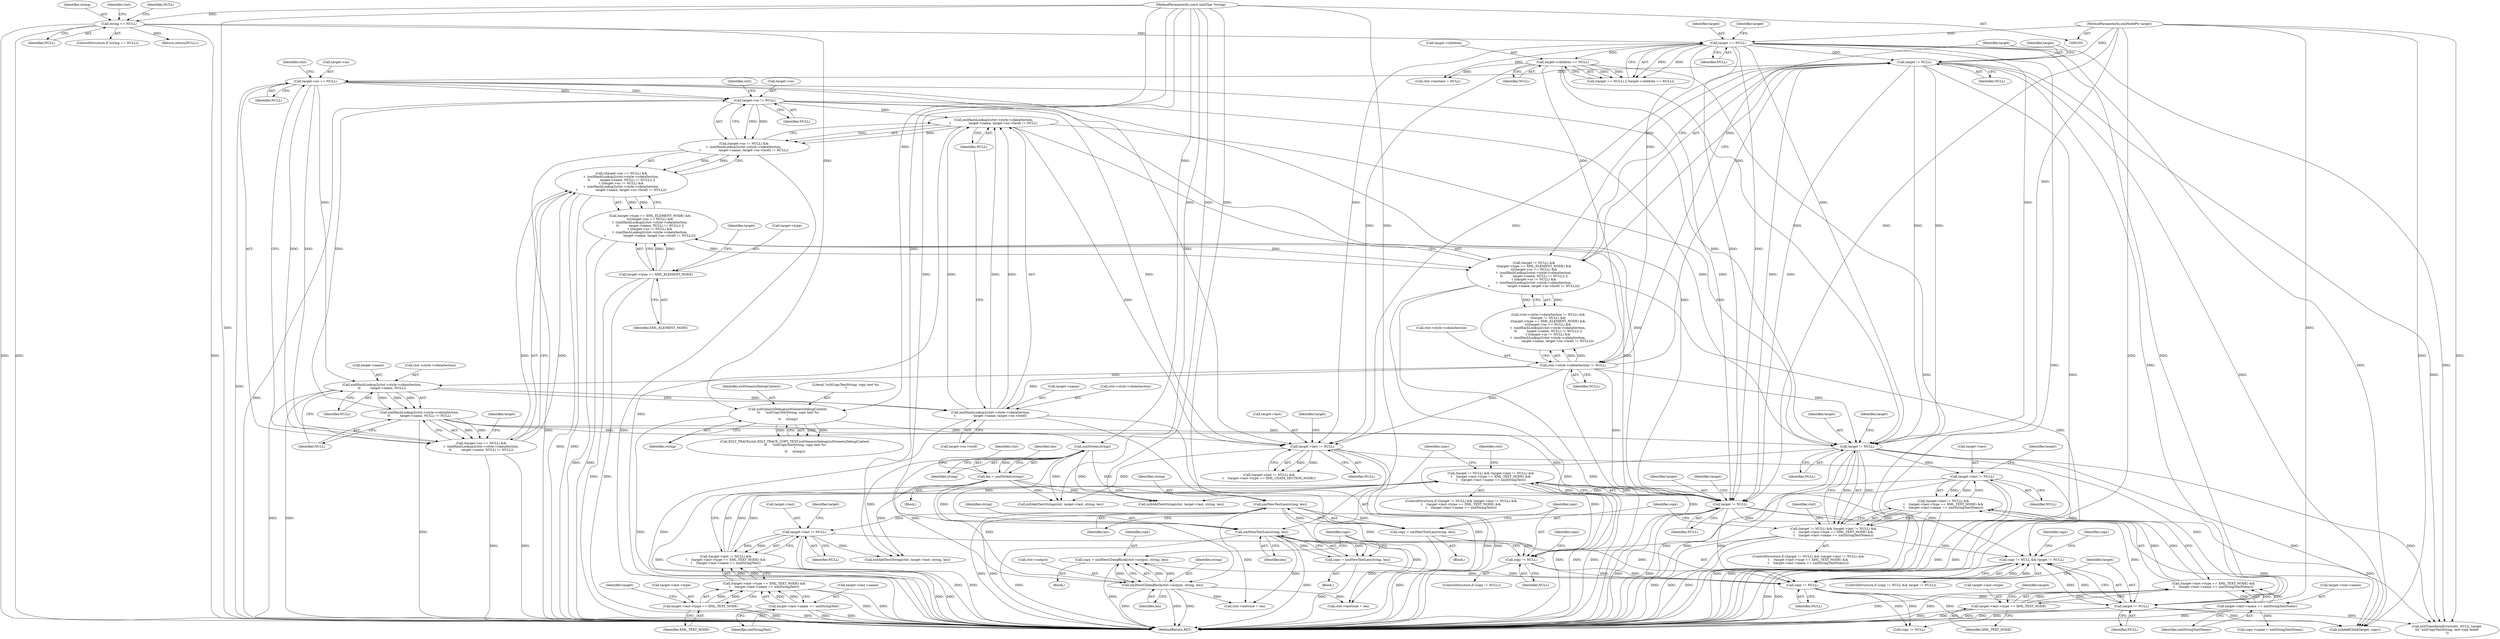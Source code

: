 digraph "0_Chrome_96dbafe288dbe2f0cc45fa3c39daf6d0c37acbab_36@API" {
"1000340" [label="(Call,copy != NULL && target != NULL)"];
"1000341" [label="(Call,copy != NULL)"];
"1000236" [label="(Call,copy = xmlNewCDataBlock(ctxt->output, string, len))"];
"1000238" [label="(Call,xmlNewCDataBlock(ctxt->output, string, len))"];
"1000144" [label="(Call,xmlStrlen(string))"];
"1000122" [label="(Call,xsltGenericDebug(xsltGenericDebugContext,\n\t\t     \"xsltCopyTextString: copy text %s\n\",\n\t\t     string))"];
"1000114" [label="(Call,string == NULL)"];
"1000108" [label="(MethodParameterIn,const xmlChar *string)"];
"1000142" [label="(Call,len = xmlStrlen(string))"];
"1000289" [label="(Call,copy != NULL)"];
"1000283" [label="(Call,copy = xmlNewTextLen(string, len))"];
"1000285" [label="(Call,xmlNewTextLen(string, len))"];
"1000250" [label="(Call,target != NULL)"];
"1000128" [label="(Call,target == NULL)"];
"1000107" [label="(MethodParameterIn,xmlNodePtr target)"];
"1000162" [label="(Call,target != NULL)"];
"1000154" [label="(Call,ctxt->style->cdataSection != NULL)"];
"1000131" [label="(Call,target->children == NULL)"];
"1000191" [label="(Call,target->ns != NULL)"];
"1000173" [label="(Call,target->ns == NULL)"];
"1000178" [label="(Call,xmlHashLookup2(ctxt->style->cdataSection,\n\t\t          target->name, NULL) != NULL)"];
"1000179" [label="(Call,xmlHashLookup2(ctxt->style->cdataSection,\n\t\t          target->name, NULL))"];
"1000196" [label="(Call,xmlHashLookup2(ctxt->style->cdataSection,\n\t                  target->name, target->ns->href) != NULL)"];
"1000197" [label="(Call,xmlHashLookup2(ctxt->style->cdataSection,\n\t                  target->name, target->ns->href))"];
"1000254" [label="(Call,target->last != NULL)"];
"1000334" [label="(Call,copy = xmlNewTextLen(string, len))"];
"1000336" [label="(Call,xmlNewTextLen(string, len))"];
"1000301" [label="(Call,target != NULL)"];
"1000215" [label="(Call,target->last != NULL)"];
"1000305" [label="(Call,target->last != NULL)"];
"1000300" [label="(Call,(target != NULL) && (target->last != NULL) &&\n\t    (target->last->type == XML_TEXT_NODE) &&\n\t    (target->last->name == xmlStringText))"];
"1000304" [label="(Call,(target->last != NULL) &&\n\t    (target->last->type == XML_TEXT_NODE) &&\n\t    (target->last->name == xmlStringText))"];
"1000310" [label="(Call,(target->last->type == XML_TEXT_NODE) &&\n\t    (target->last->name == xmlStringText))"];
"1000311" [label="(Call,target->last->type == XML_TEXT_NODE)"];
"1000318" [label="(Call,target->last->name == xmlStringText)"];
"1000249" [label="(Call,(target != NULL) && (target->last != NULL) &&\n\t    (target->last->type == XML_TEXT_NODE) &&\n\t    (target->last->name == xmlStringTextNoenc))"];
"1000253" [label="(Call,(target->last != NULL) &&\n\t    (target->last->type == XML_TEXT_NODE) &&\n\t    (target->last->name == xmlStringTextNoenc))"];
"1000259" [label="(Call,(target->last->type == XML_TEXT_NODE) &&\n\t    (target->last->name == xmlStringTextNoenc))"];
"1000260" [label="(Call,target->last->type == XML_TEXT_NODE)"];
"1000267" [label="(Call,target->last->name == xmlStringTextNoenc)"];
"1000161" [label="(Call,(target != NULL) &&\n\t(target->type == XML_ELEMENT_NODE) &&\n\t(((target->ns == NULL) &&\n\t  (xmlHashLookup2(ctxt->style->cdataSection,\n\t\t          target->name, NULL) != NULL)) ||\n\t ((target->ns != NULL) &&\n\t  (xmlHashLookup2(ctxt->style->cdataSection,\n\t                  target->name, target->ns->href) != NULL))))"];
"1000165" [label="(Call,(target->type == XML_ELEMENT_NODE) &&\n\t(((target->ns == NULL) &&\n\t  (xmlHashLookup2(ctxt->style->cdataSection,\n\t\t          target->name, NULL) != NULL)) ||\n\t ((target->ns != NULL) &&\n\t  (xmlHashLookup2(ctxt->style->cdataSection,\n\t                  target->name, target->ns->href) != NULL))))"];
"1000166" [label="(Call,target->type == XML_ELEMENT_NODE)"];
"1000171" [label="(Call,((target->ns == NULL) &&\n\t  (xmlHashLookup2(ctxt->style->cdataSection,\n\t\t          target->name, NULL) != NULL)) ||\n\t ((target->ns != NULL) &&\n\t  (xmlHashLookup2(ctxt->style->cdataSection,\n\t                  target->name, target->ns->href) != NULL)))"];
"1000172" [label="(Call,(target->ns == NULL) &&\n\t  (xmlHashLookup2(ctxt->style->cdataSection,\n\t\t          target->name, NULL) != NULL))"];
"1000190" [label="(Call,(target->ns != NULL) &&\n\t  (xmlHashLookup2(ctxt->style->cdataSection,\n\t                  target->name, target->ns->href) != NULL))"];
"1000344" [label="(Call,target != NULL)"];
"1000342" [label="(Identifier,copy)"];
"1000182" [label="(Identifier,ctxt)"];
"1000343" [label="(Identifier,NULL)"];
"1000250" [label="(Call,target != NULL)"];
"1000277" [label="(Identifier,ctxt)"];
"1000212" [label="(Block,)"];
"1000113" [label="(ControlStructure,if (string == NULL))"];
"1000288" [label="(ControlStructure,if (copy != NULL))"];
"1000369" [label="(Call,ctxt->lasttuse = len)"];
"1000276" [label="(Call,xsltAddTextString(ctxt, target->last, string, len))"];
"1000364" [label="(Call,ctxt->lasttsize = len)"];
"1000294" [label="(Identifier,copy)"];
"1000197" [label="(Call,xmlHashLookup2(ctxt->style->cdataSection,\n\t                  target->name, target->ns->href))"];
"1000303" [label="(Identifier,NULL)"];
"1000216" [label="(Call,target->last)"];
"1000338" [label="(Identifier,len)"];
"1000164" [label="(Identifier,NULL)"];
"1000345" [label="(Identifier,target)"];
"1000236" [label="(Call,copy = xmlNewCDataBlock(ctxt->output, string, len))"];
"1000127" [label="(Call,(target == NULL) || (target->children == NULL))"];
"1000161" [label="(Call,(target != NULL) &&\n\t(target->type == XML_ELEMENT_NODE) &&\n\t(((target->ns == NULL) &&\n\t  (xmlHashLookup2(ctxt->style->cdataSection,\n\t\t          target->name, NULL) != NULL)) ||\n\t ((target->ns != NULL) &&\n\t  (xmlHashLookup2(ctxt->style->cdataSection,\n\t                  target->name, target->ns->href) != NULL))))"];
"1000190" [label="(Call,(target->ns != NULL) &&\n\t  (xmlHashLookup2(ctxt->style->cdataSection,\n\t                  target->name, target->ns->href) != NULL))"];
"1000260" [label="(Call,target->last->type == XML_TEXT_NODE)"];
"1000211" [label="(Identifier,NULL)"];
"1000300" [label="(Call,(target != NULL) && (target->last != NULL) &&\n\t    (target->last->type == XML_TEXT_NODE) &&\n\t    (target->last->name == xmlStringText))"];
"1000309" [label="(Identifier,NULL)"];
"1000188" [label="(Identifier,NULL)"];
"1000253" [label="(Call,(target->last != NULL) &&\n\t    (target->last->type == XML_TEXT_NODE) &&\n\t    (target->last->name == xmlStringTextNoenc))"];
"1000249" [label="(Call,(target != NULL) && (target->last != NULL) &&\n\t    (target->last->type == XML_TEXT_NODE) &&\n\t    (target->last->name == xmlStringTextNoenc))"];
"1000165" [label="(Call,(target->type == XML_ELEMENT_NODE) &&\n\t(((target->ns == NULL) &&\n\t  (xmlHashLookup2(ctxt->style->cdataSection,\n\t\t          target->name, NULL) != NULL)) ||\n\t ((target->ns != NULL) &&\n\t  (xmlHashLookup2(ctxt->style->cdataSection,\n\t                  target->name, target->ns->href) != NULL))))"];
"1000334" [label="(Call,copy = xmlNewTextLen(string, len))"];
"1000193" [label="(Identifier,target)"];
"1000117" [label="(Return,return(NULL);)"];
"1000143" [label="(Identifier,len)"];
"1000114" [label="(Call,string == NULL)"];
"1000135" [label="(Identifier,NULL)"];
"1000108" [label="(MethodParameterIn,const xmlChar *string)"];
"1000167" [label="(Call,target->type)"];
"1000195" [label="(Identifier,NULL)"];
"1000337" [label="(Identifier,string)"];
"1000173" [label="(Call,target->ns == NULL)"];
"1000171" [label="(Call,((target->ns == NULL) &&\n\t  (xmlHashLookup2(ctxt->style->cdataSection,\n\t\t          target->name, NULL) != NULL)) ||\n\t ((target->ns != NULL) &&\n\t  (xmlHashLookup2(ctxt->style->cdataSection,\n\t                  target->name, target->ns->href) != NULL)))"];
"1000285" [label="(Call,xmlNewTextLen(string, len))"];
"1000137" [label="(Call,ctxt->lasttext = NULL)"];
"1000170" [label="(Identifier,XML_ELEMENT_NODE)"];
"1000177" [label="(Identifier,NULL)"];
"1000238" [label="(Call,xmlNewCDataBlock(ctxt->output, string, len))"];
"1000251" [label="(Identifier,target)"];
"1000311" [label="(Call,target->last->type == XML_TEXT_NODE)"];
"1000166" [label="(Call,target->type == XML_ELEMENT_NODE)"];
"1000340" [label="(Call,copy != NULL && target != NULL)"];
"1000174" [label="(Call,target->ns)"];
"1000107" [label="(MethodParameterIn,xmlNodePtr target)"];
"1000305" [label="(Call,target->last != NULL)"];
"1000119" [label="(Call,XSLT_TRACE(ctxt,XSLT_TRACE_COPY_TEXT,xsltGenericDebug(xsltGenericDebugContext,\n\t\t     \"xsltCopyTextString: copy text %s\n\",\n\t\t     string)))"];
"1000214" [label="(Call,(target->last != NULL) &&\n\t    (target->last->type == XML_CDATA_SECTION_NODE))"];
"1000189" [label="(Identifier,NULL)"];
"1000172" [label="(Call,(target->ns == NULL) &&\n\t  (xmlHashLookup2(ctxt->style->cdataSection,\n\t\t          target->name, NULL) != NULL))"];
"1000299" [label="(ControlStructure,if ((target != NULL) && (target->last != NULL) &&\n\t    (target->last->type == XML_TEXT_NODE) &&\n\t    (target->last->name == xmlStringText)))"];
"1000261" [label="(Call,target->last->type)"];
"1000131" [label="(Call,target->children == NULL)"];
"1000306" [label="(Call,target->last)"];
"1000123" [label="(Identifier,xsltGenericDebugContext)"];
"1000266" [label="(Identifier,XML_TEXT_NODE)"];
"1000160" [label="(Identifier,NULL)"];
"1000191" [label="(Call,target->ns != NULL)"];
"1000328" [label="(Identifier,ctxt)"];
"1000318" [label="(Call,target->last->name == xmlStringText)"];
"1000196" [label="(Call,xmlHashLookup2(ctxt->style->cdataSection,\n\t                  target->name, target->ns->href) != NULL)"];
"1000155" [label="(Call,ctxt->style->cdataSection)"];
"1000388" [label="(MethodReturn,RET)"];
"1000120" [label="(Identifier,ctxt)"];
"1000248" [label="(ControlStructure,if ((target != NULL) && (target->last != NULL) &&\n\t    (target->last->type == XML_TEXT_NODE) &&\n\t    (target->last->name == xmlStringTextNoenc)))"];
"1000314" [label="(Identifier,target)"];
"1000268" [label="(Call,target->last->name)"];
"1000376" [label="(Call,xsltTransformError(ctxt, NULL, target,\n\t\t\t \"xsltCopyTextString: text copy failed\n\"))"];
"1000144" [label="(Call,xmlStrlen(string))"];
"1000150" [label="(Identifier,ctxt)"];
"1000341" [label="(Call,copy != NULL)"];
"1000125" [label="(Identifier,string)"];
"1000310" [label="(Call,(target->last->type == XML_TEXT_NODE) &&\n\t    (target->last->name == xmlStringText))"];
"1000286" [label="(Identifier,string)"];
"1000346" [label="(Identifier,NULL)"];
"1000290" [label="(Identifier,copy)"];
"1000258" [label="(Identifier,NULL)"];
"1000179" [label="(Call,xmlHashLookup2(ctxt->style->cdataSection,\n\t\t          target->name, NULL))"];
"1000291" [label="(Identifier,NULL)"];
"1000128" [label="(Call,target == NULL)"];
"1000162" [label="(Call,target != NULL)"];
"1000142" [label="(Call,len = xmlStrlen(string))"];
"1000263" [label="(Identifier,target)"];
"1000223" [label="(Identifier,target)"];
"1000336" [label="(Call,xmlNewTextLen(string, len))"];
"1000307" [label="(Identifier,target)"];
"1000344" [label="(Call,target != NULL)"];
"1000252" [label="(Identifier,NULL)"];
"1000116" [label="(Identifier,NULL)"];
"1000349" [label="(Call,xsltAddChild(target, copy))"];
"1000124" [label="(Literal,\"xsltCopyTextString: copy text %s\n\")"];
"1000130" [label="(Identifier,NULL)"];
"1000239" [label="(Call,ctxt->output)"];
"1000289" [label="(Call,copy != NULL)"];
"1000215" [label="(Call,target->last != NULL)"];
"1000122" [label="(Call,xsltGenericDebug(xsltGenericDebugContext,\n\t\t     \"xsltCopyTextString: copy text %s\n\",\n\t\t     string))"];
"1000256" [label="(Identifier,target)"];
"1000118" [label="(Identifier,NULL)"];
"1000133" [label="(Identifier,target)"];
"1000292" [label="(Call,copy->name = xmlStringTextNoenc)"];
"1000219" [label="(Identifier,NULL)"];
"1000154" [label="(Call,ctxt->style->cdataSection != NULL)"];
"1000203" [label="(Call,target->name)"];
"1000115" [label="(Identifier,string)"];
"1000287" [label="(Identifier,len)"];
"1000321" [label="(Identifier,target)"];
"1000192" [label="(Call,target->ns)"];
"1000129" [label="(Identifier,target)"];
"1000200" [label="(Identifier,ctxt)"];
"1000242" [label="(Identifier,string)"];
"1000206" [label="(Call,target->ns->href)"];
"1000312" [label="(Call,target->last->type)"];
"1000185" [label="(Call,target->name)"];
"1000317" [label="(Identifier,XML_TEXT_NODE)"];
"1000298" [label="(Block,)"];
"1000259" [label="(Call,(target->last->type == XML_TEXT_NODE) &&\n\t    (target->last->name == xmlStringTextNoenc))"];
"1000339" [label="(ControlStructure,if (copy != NULL && target != NULL))"];
"1000284" [label="(Identifier,copy)"];
"1000110" [label="(Block,)"];
"1000304" [label="(Call,(target->last != NULL) &&\n\t    (target->last->type == XML_TEXT_NODE) &&\n\t    (target->last->name == xmlStringText))"];
"1000267" [label="(Call,target->last->name == xmlStringTextNoenc)"];
"1000178" [label="(Call,xmlHashLookup2(ctxt->style->cdataSection,\n\t\t          target->name, NULL) != NULL)"];
"1000273" [label="(Identifier,xmlStringTextNoenc)"];
"1000283" [label="(Call,copy = xmlNewTextLen(string, len))"];
"1000153" [label="(Call,(ctxt->style->cdataSection != NULL) &&\n\t(target != NULL) &&\n\t(target->type == XML_ELEMENT_NODE) &&\n\t(((target->ns == NULL) &&\n\t  (xmlHashLookup2(ctxt->style->cdataSection,\n\t\t          target->name, NULL) != NULL)) ||\n\t ((target->ns != NULL) &&\n\t  (xmlHashLookup2(ctxt->style->cdataSection,\n\t                  target->name, target->ns->href) != NULL))))"];
"1000163" [label="(Identifier,target)"];
"1000270" [label="(Identifier,target)"];
"1000247" [label="(Block,)"];
"1000255" [label="(Call,target->last)"];
"1000327" [label="(Call,xsltAddTextString(ctxt, target->last, string, len))"];
"1000324" [label="(Identifier,xmlStringText)"];
"1000175" [label="(Identifier,target)"];
"1000348" [label="(Identifier,copy)"];
"1000132" [label="(Call,target->children)"];
"1000302" [label="(Identifier,target)"];
"1000354" [label="(Identifier,copy)"];
"1000254" [label="(Call,target->last != NULL)"];
"1000301" [label="(Call,target != NULL)"];
"1000237" [label="(Identifier,copy)"];
"1000145" [label="(Identifier,string)"];
"1000319" [label="(Call,target->last->name)"];
"1000180" [label="(Call,ctxt->style->cdataSection)"];
"1000335" [label="(Identifier,copy)"];
"1000353" [label="(Call,copy != NULL)"];
"1000243" [label="(Identifier,len)"];
"1000229" [label="(Call,xsltAddTextString(ctxt, target->last, string, len))"];
"1000168" [label="(Identifier,target)"];
"1000198" [label="(Call,ctxt->style->cdataSection)"];
"1000340" -> "1000339"  [label="AST: "];
"1000340" -> "1000341"  [label="CFG: "];
"1000340" -> "1000344"  [label="CFG: "];
"1000341" -> "1000340"  [label="AST: "];
"1000344" -> "1000340"  [label="AST: "];
"1000348" -> "1000340"  [label="CFG: "];
"1000354" -> "1000340"  [label="CFG: "];
"1000340" -> "1000388"  [label="DDG: "];
"1000340" -> "1000388"  [label="DDG: "];
"1000341" -> "1000340"  [label="DDG: "];
"1000341" -> "1000340"  [label="DDG: "];
"1000300" -> "1000340"  [label="DDG: "];
"1000249" -> "1000340"  [label="DDG: "];
"1000161" -> "1000340"  [label="DDG: "];
"1000344" -> "1000340"  [label="DDG: "];
"1000344" -> "1000340"  [label="DDG: "];
"1000341" -> "1000343"  [label="CFG: "];
"1000342" -> "1000341"  [label="AST: "];
"1000343" -> "1000341"  [label="AST: "];
"1000345" -> "1000341"  [label="CFG: "];
"1000236" -> "1000341"  [label="DDG: "];
"1000289" -> "1000341"  [label="DDG: "];
"1000289" -> "1000341"  [label="DDG: "];
"1000334" -> "1000341"  [label="DDG: "];
"1000301" -> "1000341"  [label="DDG: "];
"1000215" -> "1000341"  [label="DDG: "];
"1000305" -> "1000341"  [label="DDG: "];
"1000341" -> "1000344"  [label="DDG: "];
"1000341" -> "1000349"  [label="DDG: "];
"1000341" -> "1000353"  [label="DDG: "];
"1000341" -> "1000353"  [label="DDG: "];
"1000236" -> "1000212"  [label="AST: "];
"1000236" -> "1000238"  [label="CFG: "];
"1000237" -> "1000236"  [label="AST: "];
"1000238" -> "1000236"  [label="AST: "];
"1000342" -> "1000236"  [label="CFG: "];
"1000236" -> "1000388"  [label="DDG: "];
"1000238" -> "1000236"  [label="DDG: "];
"1000238" -> "1000236"  [label="DDG: "];
"1000238" -> "1000236"  [label="DDG: "];
"1000238" -> "1000243"  [label="CFG: "];
"1000239" -> "1000238"  [label="AST: "];
"1000242" -> "1000238"  [label="AST: "];
"1000243" -> "1000238"  [label="AST: "];
"1000238" -> "1000388"  [label="DDG: "];
"1000238" -> "1000388"  [label="DDG: "];
"1000238" -> "1000388"  [label="DDG: "];
"1000144" -> "1000238"  [label="DDG: "];
"1000108" -> "1000238"  [label="DDG: "];
"1000142" -> "1000238"  [label="DDG: "];
"1000238" -> "1000364"  [label="DDG: "];
"1000238" -> "1000369"  [label="DDG: "];
"1000144" -> "1000142"  [label="AST: "];
"1000144" -> "1000145"  [label="CFG: "];
"1000145" -> "1000144"  [label="AST: "];
"1000142" -> "1000144"  [label="CFG: "];
"1000144" -> "1000142"  [label="DDG: "];
"1000122" -> "1000144"  [label="DDG: "];
"1000108" -> "1000144"  [label="DDG: "];
"1000144" -> "1000229"  [label="DDG: "];
"1000144" -> "1000276"  [label="DDG: "];
"1000144" -> "1000285"  [label="DDG: "];
"1000144" -> "1000327"  [label="DDG: "];
"1000144" -> "1000336"  [label="DDG: "];
"1000122" -> "1000119"  [label="AST: "];
"1000122" -> "1000125"  [label="CFG: "];
"1000123" -> "1000122"  [label="AST: "];
"1000124" -> "1000122"  [label="AST: "];
"1000125" -> "1000122"  [label="AST: "];
"1000119" -> "1000122"  [label="CFG: "];
"1000122" -> "1000388"  [label="DDG: "];
"1000122" -> "1000119"  [label="DDG: "];
"1000122" -> "1000119"  [label="DDG: "];
"1000122" -> "1000119"  [label="DDG: "];
"1000114" -> "1000122"  [label="DDG: "];
"1000108" -> "1000122"  [label="DDG: "];
"1000114" -> "1000113"  [label="AST: "];
"1000114" -> "1000116"  [label="CFG: "];
"1000115" -> "1000114"  [label="AST: "];
"1000116" -> "1000114"  [label="AST: "];
"1000118" -> "1000114"  [label="CFG: "];
"1000120" -> "1000114"  [label="CFG: "];
"1000114" -> "1000388"  [label="DDG: "];
"1000114" -> "1000388"  [label="DDG: "];
"1000114" -> "1000388"  [label="DDG: "];
"1000108" -> "1000114"  [label="DDG: "];
"1000114" -> "1000117"  [label="DDG: "];
"1000114" -> "1000128"  [label="DDG: "];
"1000108" -> "1000105"  [label="AST: "];
"1000108" -> "1000388"  [label="DDG: "];
"1000108" -> "1000229"  [label="DDG: "];
"1000108" -> "1000276"  [label="DDG: "];
"1000108" -> "1000285"  [label="DDG: "];
"1000108" -> "1000327"  [label="DDG: "];
"1000108" -> "1000336"  [label="DDG: "];
"1000142" -> "1000110"  [label="AST: "];
"1000143" -> "1000142"  [label="AST: "];
"1000150" -> "1000142"  [label="CFG: "];
"1000142" -> "1000388"  [label="DDG: "];
"1000142" -> "1000229"  [label="DDG: "];
"1000142" -> "1000276"  [label="DDG: "];
"1000142" -> "1000285"  [label="DDG: "];
"1000142" -> "1000327"  [label="DDG: "];
"1000142" -> "1000336"  [label="DDG: "];
"1000289" -> "1000288"  [label="AST: "];
"1000289" -> "1000291"  [label="CFG: "];
"1000290" -> "1000289"  [label="AST: "];
"1000291" -> "1000289"  [label="AST: "];
"1000294" -> "1000289"  [label="CFG: "];
"1000342" -> "1000289"  [label="CFG: "];
"1000283" -> "1000289"  [label="DDG: "];
"1000250" -> "1000289"  [label="DDG: "];
"1000254" -> "1000289"  [label="DDG: "];
"1000283" -> "1000247"  [label="AST: "];
"1000283" -> "1000285"  [label="CFG: "];
"1000284" -> "1000283"  [label="AST: "];
"1000285" -> "1000283"  [label="AST: "];
"1000290" -> "1000283"  [label="CFG: "];
"1000283" -> "1000388"  [label="DDG: "];
"1000285" -> "1000283"  [label="DDG: "];
"1000285" -> "1000283"  [label="DDG: "];
"1000285" -> "1000287"  [label="CFG: "];
"1000286" -> "1000285"  [label="AST: "];
"1000287" -> "1000285"  [label="AST: "];
"1000285" -> "1000388"  [label="DDG: "];
"1000285" -> "1000388"  [label="DDG: "];
"1000285" -> "1000364"  [label="DDG: "];
"1000285" -> "1000369"  [label="DDG: "];
"1000250" -> "1000249"  [label="AST: "];
"1000250" -> "1000252"  [label="CFG: "];
"1000251" -> "1000250"  [label="AST: "];
"1000252" -> "1000250"  [label="AST: "];
"1000256" -> "1000250"  [label="CFG: "];
"1000249" -> "1000250"  [label="CFG: "];
"1000250" -> "1000388"  [label="DDG: "];
"1000250" -> "1000388"  [label="DDG: "];
"1000250" -> "1000249"  [label="DDG: "];
"1000250" -> "1000249"  [label="DDG: "];
"1000128" -> "1000250"  [label="DDG: "];
"1000128" -> "1000250"  [label="DDG: "];
"1000162" -> "1000250"  [label="DDG: "];
"1000162" -> "1000250"  [label="DDG: "];
"1000107" -> "1000250"  [label="DDG: "];
"1000191" -> "1000250"  [label="DDG: "];
"1000173" -> "1000250"  [label="DDG: "];
"1000154" -> "1000250"  [label="DDG: "];
"1000178" -> "1000250"  [label="DDG: "];
"1000131" -> "1000250"  [label="DDG: "];
"1000196" -> "1000250"  [label="DDG: "];
"1000250" -> "1000254"  [label="DDG: "];
"1000250" -> "1000344"  [label="DDG: "];
"1000250" -> "1000349"  [label="DDG: "];
"1000250" -> "1000376"  [label="DDG: "];
"1000128" -> "1000127"  [label="AST: "];
"1000128" -> "1000130"  [label="CFG: "];
"1000129" -> "1000128"  [label="AST: "];
"1000130" -> "1000128"  [label="AST: "];
"1000133" -> "1000128"  [label="CFG: "];
"1000127" -> "1000128"  [label="CFG: "];
"1000128" -> "1000388"  [label="DDG: "];
"1000128" -> "1000127"  [label="DDG: "];
"1000128" -> "1000127"  [label="DDG: "];
"1000107" -> "1000128"  [label="DDG: "];
"1000128" -> "1000131"  [label="DDG: "];
"1000128" -> "1000137"  [label="DDG: "];
"1000128" -> "1000154"  [label="DDG: "];
"1000128" -> "1000162"  [label="DDG: "];
"1000128" -> "1000215"  [label="DDG: "];
"1000128" -> "1000301"  [label="DDG: "];
"1000128" -> "1000301"  [label="DDG: "];
"1000128" -> "1000344"  [label="DDG: "];
"1000128" -> "1000349"  [label="DDG: "];
"1000128" -> "1000376"  [label="DDG: "];
"1000107" -> "1000105"  [label="AST: "];
"1000107" -> "1000388"  [label="DDG: "];
"1000107" -> "1000162"  [label="DDG: "];
"1000107" -> "1000301"  [label="DDG: "];
"1000107" -> "1000344"  [label="DDG: "];
"1000107" -> "1000349"  [label="DDG: "];
"1000107" -> "1000376"  [label="DDG: "];
"1000162" -> "1000161"  [label="AST: "];
"1000162" -> "1000164"  [label="CFG: "];
"1000163" -> "1000162"  [label="AST: "];
"1000164" -> "1000162"  [label="AST: "];
"1000168" -> "1000162"  [label="CFG: "];
"1000161" -> "1000162"  [label="CFG: "];
"1000162" -> "1000388"  [label="DDG: "];
"1000162" -> "1000161"  [label="DDG: "];
"1000162" -> "1000161"  [label="DDG: "];
"1000154" -> "1000162"  [label="DDG: "];
"1000162" -> "1000173"  [label="DDG: "];
"1000162" -> "1000215"  [label="DDG: "];
"1000162" -> "1000301"  [label="DDG: "];
"1000162" -> "1000301"  [label="DDG: "];
"1000162" -> "1000344"  [label="DDG: "];
"1000162" -> "1000349"  [label="DDG: "];
"1000162" -> "1000376"  [label="DDG: "];
"1000154" -> "1000153"  [label="AST: "];
"1000154" -> "1000160"  [label="CFG: "];
"1000155" -> "1000154"  [label="AST: "];
"1000160" -> "1000154"  [label="AST: "];
"1000163" -> "1000154"  [label="CFG: "];
"1000153" -> "1000154"  [label="CFG: "];
"1000154" -> "1000388"  [label="DDG: "];
"1000154" -> "1000153"  [label="DDG: "];
"1000154" -> "1000153"  [label="DDG: "];
"1000131" -> "1000154"  [label="DDG: "];
"1000154" -> "1000179"  [label="DDG: "];
"1000154" -> "1000197"  [label="DDG: "];
"1000154" -> "1000215"  [label="DDG: "];
"1000154" -> "1000301"  [label="DDG: "];
"1000131" -> "1000127"  [label="AST: "];
"1000131" -> "1000135"  [label="CFG: "];
"1000132" -> "1000131"  [label="AST: "];
"1000135" -> "1000131"  [label="AST: "];
"1000127" -> "1000131"  [label="CFG: "];
"1000131" -> "1000388"  [label="DDG: "];
"1000131" -> "1000127"  [label="DDG: "];
"1000131" -> "1000127"  [label="DDG: "];
"1000131" -> "1000137"  [label="DDG: "];
"1000131" -> "1000215"  [label="DDG: "];
"1000131" -> "1000301"  [label="DDG: "];
"1000191" -> "1000190"  [label="AST: "];
"1000191" -> "1000195"  [label="CFG: "];
"1000192" -> "1000191"  [label="AST: "];
"1000195" -> "1000191"  [label="AST: "];
"1000200" -> "1000191"  [label="CFG: "];
"1000190" -> "1000191"  [label="CFG: "];
"1000191" -> "1000388"  [label="DDG: "];
"1000191" -> "1000190"  [label="DDG: "];
"1000191" -> "1000190"  [label="DDG: "];
"1000173" -> "1000191"  [label="DDG: "];
"1000173" -> "1000191"  [label="DDG: "];
"1000178" -> "1000191"  [label="DDG: "];
"1000191" -> "1000196"  [label="DDG: "];
"1000191" -> "1000215"  [label="DDG: "];
"1000191" -> "1000301"  [label="DDG: "];
"1000173" -> "1000172"  [label="AST: "];
"1000173" -> "1000177"  [label="CFG: "];
"1000174" -> "1000173"  [label="AST: "];
"1000177" -> "1000173"  [label="AST: "];
"1000182" -> "1000173"  [label="CFG: "];
"1000172" -> "1000173"  [label="CFG: "];
"1000173" -> "1000388"  [label="DDG: "];
"1000173" -> "1000172"  [label="DDG: "];
"1000173" -> "1000172"  [label="DDG: "];
"1000173" -> "1000179"  [label="DDG: "];
"1000173" -> "1000215"  [label="DDG: "];
"1000173" -> "1000301"  [label="DDG: "];
"1000178" -> "1000172"  [label="AST: "];
"1000178" -> "1000189"  [label="CFG: "];
"1000179" -> "1000178"  [label="AST: "];
"1000189" -> "1000178"  [label="AST: "];
"1000172" -> "1000178"  [label="CFG: "];
"1000178" -> "1000388"  [label="DDG: "];
"1000178" -> "1000172"  [label="DDG: "];
"1000178" -> "1000172"  [label="DDG: "];
"1000179" -> "1000178"  [label="DDG: "];
"1000179" -> "1000178"  [label="DDG: "];
"1000179" -> "1000178"  [label="DDG: "];
"1000178" -> "1000215"  [label="DDG: "];
"1000178" -> "1000301"  [label="DDG: "];
"1000179" -> "1000188"  [label="CFG: "];
"1000180" -> "1000179"  [label="AST: "];
"1000185" -> "1000179"  [label="AST: "];
"1000188" -> "1000179"  [label="AST: "];
"1000189" -> "1000179"  [label="CFG: "];
"1000179" -> "1000388"  [label="DDG: "];
"1000179" -> "1000388"  [label="DDG: "];
"1000179" -> "1000197"  [label="DDG: "];
"1000179" -> "1000197"  [label="DDG: "];
"1000196" -> "1000190"  [label="AST: "];
"1000196" -> "1000211"  [label="CFG: "];
"1000197" -> "1000196"  [label="AST: "];
"1000211" -> "1000196"  [label="AST: "];
"1000190" -> "1000196"  [label="CFG: "];
"1000196" -> "1000388"  [label="DDG: "];
"1000196" -> "1000190"  [label="DDG: "];
"1000196" -> "1000190"  [label="DDG: "];
"1000197" -> "1000196"  [label="DDG: "];
"1000197" -> "1000196"  [label="DDG: "];
"1000197" -> "1000196"  [label="DDG: "];
"1000196" -> "1000215"  [label="DDG: "];
"1000196" -> "1000301"  [label="DDG: "];
"1000197" -> "1000206"  [label="CFG: "];
"1000198" -> "1000197"  [label="AST: "];
"1000203" -> "1000197"  [label="AST: "];
"1000206" -> "1000197"  [label="AST: "];
"1000211" -> "1000197"  [label="CFG: "];
"1000197" -> "1000388"  [label="DDG: "];
"1000197" -> "1000388"  [label="DDG: "];
"1000197" -> "1000388"  [label="DDG: "];
"1000254" -> "1000253"  [label="AST: "];
"1000254" -> "1000258"  [label="CFG: "];
"1000255" -> "1000254"  [label="AST: "];
"1000258" -> "1000254"  [label="AST: "];
"1000263" -> "1000254"  [label="CFG: "];
"1000253" -> "1000254"  [label="CFG: "];
"1000254" -> "1000388"  [label="DDG: "];
"1000254" -> "1000388"  [label="DDG: "];
"1000254" -> "1000253"  [label="DDG: "];
"1000254" -> "1000253"  [label="DDG: "];
"1000254" -> "1000276"  [label="DDG: "];
"1000334" -> "1000298"  [label="AST: "];
"1000334" -> "1000336"  [label="CFG: "];
"1000335" -> "1000334"  [label="AST: "];
"1000336" -> "1000334"  [label="AST: "];
"1000342" -> "1000334"  [label="CFG: "];
"1000334" -> "1000388"  [label="DDG: "];
"1000336" -> "1000334"  [label="DDG: "];
"1000336" -> "1000334"  [label="DDG: "];
"1000336" -> "1000338"  [label="CFG: "];
"1000337" -> "1000336"  [label="AST: "];
"1000338" -> "1000336"  [label="AST: "];
"1000336" -> "1000388"  [label="DDG: "];
"1000336" -> "1000388"  [label="DDG: "];
"1000336" -> "1000364"  [label="DDG: "];
"1000336" -> "1000369"  [label="DDG: "];
"1000301" -> "1000300"  [label="AST: "];
"1000301" -> "1000303"  [label="CFG: "];
"1000302" -> "1000301"  [label="AST: "];
"1000303" -> "1000301"  [label="AST: "];
"1000307" -> "1000301"  [label="CFG: "];
"1000300" -> "1000301"  [label="CFG: "];
"1000301" -> "1000388"  [label="DDG: "];
"1000301" -> "1000388"  [label="DDG: "];
"1000301" -> "1000300"  [label="DDG: "];
"1000301" -> "1000300"  [label="DDG: "];
"1000301" -> "1000305"  [label="DDG: "];
"1000301" -> "1000344"  [label="DDG: "];
"1000301" -> "1000349"  [label="DDG: "];
"1000301" -> "1000376"  [label="DDG: "];
"1000215" -> "1000214"  [label="AST: "];
"1000215" -> "1000219"  [label="CFG: "];
"1000216" -> "1000215"  [label="AST: "];
"1000219" -> "1000215"  [label="AST: "];
"1000223" -> "1000215"  [label="CFG: "];
"1000214" -> "1000215"  [label="CFG: "];
"1000215" -> "1000388"  [label="DDG: "];
"1000215" -> "1000388"  [label="DDG: "];
"1000215" -> "1000214"  [label="DDG: "];
"1000215" -> "1000214"  [label="DDG: "];
"1000215" -> "1000229"  [label="DDG: "];
"1000305" -> "1000304"  [label="AST: "];
"1000305" -> "1000309"  [label="CFG: "];
"1000306" -> "1000305"  [label="AST: "];
"1000309" -> "1000305"  [label="AST: "];
"1000314" -> "1000305"  [label="CFG: "];
"1000304" -> "1000305"  [label="CFG: "];
"1000305" -> "1000388"  [label="DDG: "];
"1000305" -> "1000388"  [label="DDG: "];
"1000305" -> "1000304"  [label="DDG: "];
"1000305" -> "1000304"  [label="DDG: "];
"1000305" -> "1000327"  [label="DDG: "];
"1000300" -> "1000299"  [label="AST: "];
"1000300" -> "1000304"  [label="CFG: "];
"1000304" -> "1000300"  [label="AST: "];
"1000328" -> "1000300"  [label="CFG: "];
"1000335" -> "1000300"  [label="CFG: "];
"1000300" -> "1000388"  [label="DDG: "];
"1000300" -> "1000388"  [label="DDG: "];
"1000300" -> "1000388"  [label="DDG: "];
"1000304" -> "1000300"  [label="DDG: "];
"1000304" -> "1000300"  [label="DDG: "];
"1000304" -> "1000310"  [label="CFG: "];
"1000310" -> "1000304"  [label="AST: "];
"1000304" -> "1000388"  [label="DDG: "];
"1000304" -> "1000388"  [label="DDG: "];
"1000310" -> "1000304"  [label="DDG: "];
"1000310" -> "1000304"  [label="DDG: "];
"1000310" -> "1000311"  [label="CFG: "];
"1000310" -> "1000318"  [label="CFG: "];
"1000311" -> "1000310"  [label="AST: "];
"1000318" -> "1000310"  [label="AST: "];
"1000310" -> "1000388"  [label="DDG: "];
"1000310" -> "1000388"  [label="DDG: "];
"1000311" -> "1000310"  [label="DDG: "];
"1000311" -> "1000310"  [label="DDG: "];
"1000318" -> "1000310"  [label="DDG: "];
"1000318" -> "1000310"  [label="DDG: "];
"1000311" -> "1000317"  [label="CFG: "];
"1000312" -> "1000311"  [label="AST: "];
"1000317" -> "1000311"  [label="AST: "];
"1000321" -> "1000311"  [label="CFG: "];
"1000311" -> "1000388"  [label="DDG: "];
"1000311" -> "1000388"  [label="DDG: "];
"1000318" -> "1000324"  [label="CFG: "];
"1000319" -> "1000318"  [label="AST: "];
"1000324" -> "1000318"  [label="AST: "];
"1000318" -> "1000388"  [label="DDG: "];
"1000318" -> "1000388"  [label="DDG: "];
"1000249" -> "1000248"  [label="AST: "];
"1000249" -> "1000253"  [label="CFG: "];
"1000253" -> "1000249"  [label="AST: "];
"1000277" -> "1000249"  [label="CFG: "];
"1000284" -> "1000249"  [label="CFG: "];
"1000249" -> "1000388"  [label="DDG: "];
"1000249" -> "1000388"  [label="DDG: "];
"1000249" -> "1000388"  [label="DDG: "];
"1000253" -> "1000249"  [label="DDG: "];
"1000253" -> "1000249"  [label="DDG: "];
"1000253" -> "1000259"  [label="CFG: "];
"1000259" -> "1000253"  [label="AST: "];
"1000253" -> "1000388"  [label="DDG: "];
"1000253" -> "1000388"  [label="DDG: "];
"1000259" -> "1000253"  [label="DDG: "];
"1000259" -> "1000253"  [label="DDG: "];
"1000259" -> "1000260"  [label="CFG: "];
"1000259" -> "1000267"  [label="CFG: "];
"1000260" -> "1000259"  [label="AST: "];
"1000267" -> "1000259"  [label="AST: "];
"1000259" -> "1000388"  [label="DDG: "];
"1000259" -> "1000388"  [label="DDG: "];
"1000260" -> "1000259"  [label="DDG: "];
"1000260" -> "1000259"  [label="DDG: "];
"1000267" -> "1000259"  [label="DDG: "];
"1000267" -> "1000259"  [label="DDG: "];
"1000260" -> "1000266"  [label="CFG: "];
"1000261" -> "1000260"  [label="AST: "];
"1000266" -> "1000260"  [label="AST: "];
"1000270" -> "1000260"  [label="CFG: "];
"1000260" -> "1000388"  [label="DDG: "];
"1000260" -> "1000388"  [label="DDG: "];
"1000267" -> "1000273"  [label="CFG: "];
"1000268" -> "1000267"  [label="AST: "];
"1000273" -> "1000267"  [label="AST: "];
"1000267" -> "1000388"  [label="DDG: "];
"1000267" -> "1000388"  [label="DDG: "];
"1000267" -> "1000292"  [label="DDG: "];
"1000161" -> "1000153"  [label="AST: "];
"1000161" -> "1000165"  [label="CFG: "];
"1000165" -> "1000161"  [label="AST: "];
"1000153" -> "1000161"  [label="CFG: "];
"1000161" -> "1000388"  [label="DDG: "];
"1000161" -> "1000388"  [label="DDG: "];
"1000161" -> "1000153"  [label="DDG: "];
"1000161" -> "1000153"  [label="DDG: "];
"1000165" -> "1000161"  [label="DDG: "];
"1000165" -> "1000161"  [label="DDG: "];
"1000165" -> "1000166"  [label="CFG: "];
"1000165" -> "1000171"  [label="CFG: "];
"1000166" -> "1000165"  [label="AST: "];
"1000171" -> "1000165"  [label="AST: "];
"1000165" -> "1000388"  [label="DDG: "];
"1000165" -> "1000388"  [label="DDG: "];
"1000166" -> "1000165"  [label="DDG: "];
"1000166" -> "1000165"  [label="DDG: "];
"1000171" -> "1000165"  [label="DDG: "];
"1000171" -> "1000165"  [label="DDG: "];
"1000166" -> "1000170"  [label="CFG: "];
"1000167" -> "1000166"  [label="AST: "];
"1000170" -> "1000166"  [label="AST: "];
"1000175" -> "1000166"  [label="CFG: "];
"1000166" -> "1000388"  [label="DDG: "];
"1000166" -> "1000388"  [label="DDG: "];
"1000171" -> "1000172"  [label="CFG: "];
"1000171" -> "1000190"  [label="CFG: "];
"1000172" -> "1000171"  [label="AST: "];
"1000190" -> "1000171"  [label="AST: "];
"1000171" -> "1000388"  [label="DDG: "];
"1000171" -> "1000388"  [label="DDG: "];
"1000172" -> "1000171"  [label="DDG: "];
"1000172" -> "1000171"  [label="DDG: "];
"1000190" -> "1000171"  [label="DDG: "];
"1000190" -> "1000171"  [label="DDG: "];
"1000193" -> "1000172"  [label="CFG: "];
"1000172" -> "1000388"  [label="DDG: "];
"1000172" -> "1000388"  [label="DDG: "];
"1000190" -> "1000388"  [label="DDG: "];
"1000190" -> "1000388"  [label="DDG: "];
"1000344" -> "1000346"  [label="CFG: "];
"1000345" -> "1000344"  [label="AST: "];
"1000346" -> "1000344"  [label="AST: "];
"1000344" -> "1000388"  [label="DDG: "];
"1000344" -> "1000349"  [label="DDG: "];
"1000344" -> "1000353"  [label="DDG: "];
"1000344" -> "1000376"  [label="DDG: "];
}
